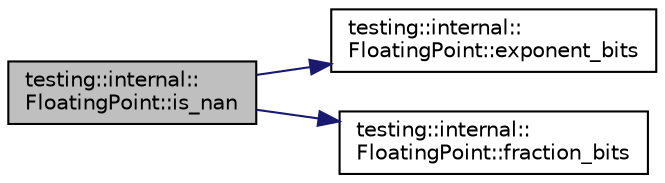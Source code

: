 digraph "testing::internal::FloatingPoint::is_nan"
{
 // LATEX_PDF_SIZE
  bgcolor="transparent";
  edge [fontname="Helvetica",fontsize="10",labelfontname="Helvetica",labelfontsize="10"];
  node [fontname="Helvetica",fontsize="10",shape=record];
  rankdir="LR";
  Node1 [label="testing::internal::\lFloatingPoint::is_nan",height=0.2,width=0.4,color="black", fillcolor="grey75", style="filled", fontcolor="black",tooltip=" "];
  Node1 -> Node2 [color="midnightblue",fontsize="10",style="solid",fontname="Helvetica"];
  Node2 [label="testing::internal::\lFloatingPoint::exponent_bits",height=0.2,width=0.4,color="black",URL="$classtesting_1_1internal_1_1FloatingPoint.html#af6bf8fab8df572ecb137a3516ff390ae",tooltip=" "];
  Node1 -> Node3 [color="midnightblue",fontsize="10",style="solid",fontname="Helvetica"];
  Node3 [label="testing::internal::\lFloatingPoint::fraction_bits",height=0.2,width=0.4,color="black",URL="$classtesting_1_1internal_1_1FloatingPoint.html#aa17337e50a2ac855719bc0676529558f",tooltip=" "];
}
